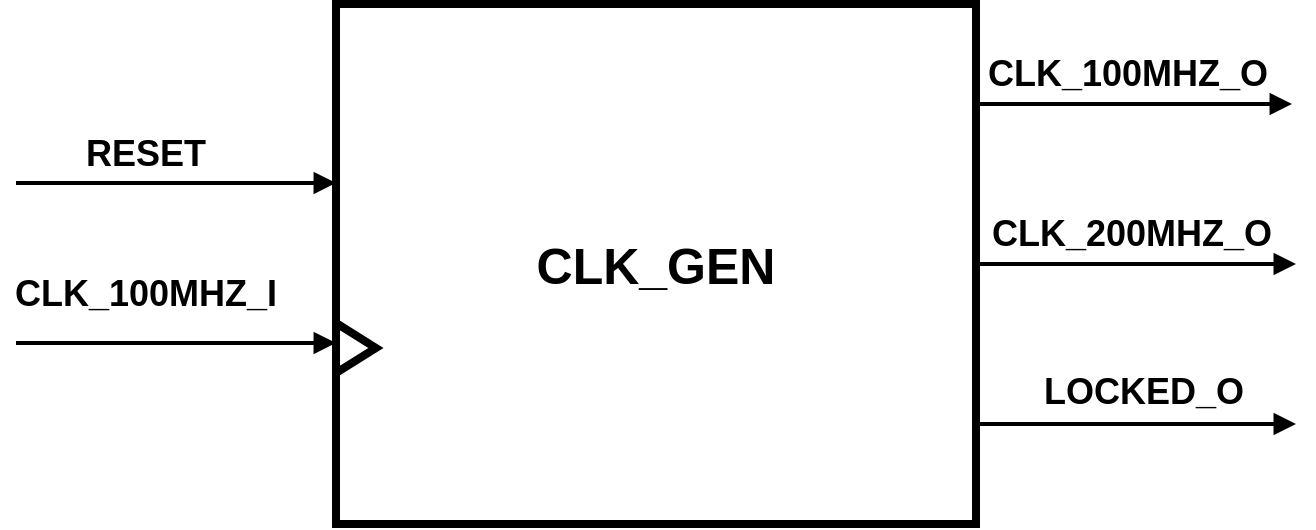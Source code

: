 <mxfile version="22.1.2" type="device">
  <diagram name="Page-1" id="cgDsWB1rKClHpi1VydO6">
    <mxGraphModel dx="1434" dy="884" grid="1" gridSize="10" guides="1" tooltips="1" connect="1" arrows="1" fold="1" page="1" pageScale="1" pageWidth="850" pageHeight="1100" math="0" shadow="0">
      <root>
        <mxCell id="0" />
        <mxCell id="1" parent="0" />
        <mxCell id="3odqVGsFfWHq_DNa3oB1-1" value="&lt;font size=&quot;1&quot; style=&quot;&quot;&gt;&lt;b style=&quot;font-size: 25px;&quot;&gt;CLK_GEN&lt;/b&gt;&lt;/font&gt;" style="rounded=0;whiteSpace=wrap;html=1;strokeWidth=4;" vertex="1" parent="1">
          <mxGeometry x="240" y="230" width="320" height="260" as="geometry" />
        </mxCell>
        <mxCell id="3odqVGsFfWHq_DNa3oB1-2" value="" style="endArrow=block;html=1;strokeWidth=2;endFill=1;rounded=0;" edge="1" parent="1">
          <mxGeometry width="50" height="50" relative="1" as="geometry">
            <mxPoint x="80" y="399.5" as="sourcePoint" />
            <mxPoint x="240" y="399.5" as="targetPoint" />
          </mxGeometry>
        </mxCell>
        <mxCell id="3odqVGsFfWHq_DNa3oB1-3" value="" style="endArrow=block;html=1;strokeWidth=2;endFill=1;rounded=0;" edge="1" parent="1">
          <mxGeometry width="50" height="50" relative="1" as="geometry">
            <mxPoint x="80" y="319.5" as="sourcePoint" />
            <mxPoint x="240" y="319.5" as="targetPoint" />
          </mxGeometry>
        </mxCell>
        <mxCell id="3odqVGsFfWHq_DNa3oB1-4" value="&lt;font size=&quot;1&quot; style=&quot;&quot;&gt;&lt;b style=&quot;font-size: 18px;&quot;&gt;RESET&lt;/b&gt;&lt;/font&gt;" style="text;html=1;strokeColor=none;fillColor=none;align=center;verticalAlign=middle;whiteSpace=wrap;rounded=0;fontSize=16;" vertex="1" parent="1">
          <mxGeometry x="110" y="289.5" width="70" height="30" as="geometry" />
        </mxCell>
        <mxCell id="3odqVGsFfWHq_DNa3oB1-5" value="&lt;b style=&quot;border-color: var(--border-color); font-size: 18px;&quot;&gt;CLK_100MHZ_I&lt;/b&gt;" style="text;html=1;strokeColor=none;fillColor=none;align=center;verticalAlign=middle;whiteSpace=wrap;rounded=0;fontSize=16;" vertex="1" parent="1">
          <mxGeometry x="110" y="359.5" width="70" height="30" as="geometry" />
        </mxCell>
        <mxCell id="3odqVGsFfWHq_DNa3oB1-6" value="" style="triangle;whiteSpace=wrap;html=1;strokeWidth=4;" vertex="1" parent="1">
          <mxGeometry x="240" y="389.5" width="20" height="25" as="geometry" />
        </mxCell>
        <mxCell id="3odqVGsFfWHq_DNa3oB1-11" value="" style="endArrow=block;html=1;strokeWidth=2;endFill=1;rounded=0;" edge="1" parent="1">
          <mxGeometry width="50" height="50" relative="1" as="geometry">
            <mxPoint x="558" y="280" as="sourcePoint" />
            <mxPoint x="718" y="280" as="targetPoint" />
          </mxGeometry>
        </mxCell>
        <mxCell id="3odqVGsFfWHq_DNa3oB1-12" value="&lt;b style=&quot;border-color: var(--border-color); font-size: 18px;&quot;&gt;CLK_100MHZ_O&lt;/b&gt;" style="text;html=1;strokeColor=none;fillColor=none;align=center;verticalAlign=middle;whiteSpace=wrap;rounded=0;fontSize=16;" vertex="1" parent="1">
          <mxGeometry x="601" y="250" width="70" height="30" as="geometry" />
        </mxCell>
        <mxCell id="3odqVGsFfWHq_DNa3oB1-13" value="" style="endArrow=block;html=1;strokeWidth=2;endFill=1;rounded=0;" edge="1" parent="1">
          <mxGeometry width="50" height="50" relative="1" as="geometry">
            <mxPoint x="560" y="440" as="sourcePoint" />
            <mxPoint x="720" y="440" as="targetPoint" />
          </mxGeometry>
        </mxCell>
        <mxCell id="3odqVGsFfWHq_DNa3oB1-14" value="&lt;b style=&quot;border-color: var(--border-color); font-size: 18px;&quot;&gt;LOCKED_O&lt;/b&gt;" style="text;html=1;strokeColor=none;fillColor=none;align=center;verticalAlign=middle;whiteSpace=wrap;rounded=0;fontSize=16;" vertex="1" parent="1">
          <mxGeometry x="609" y="409" width="70" height="30" as="geometry" />
        </mxCell>
        <mxCell id="3odqVGsFfWHq_DNa3oB1-21" value="" style="endArrow=block;html=1;strokeWidth=2;endFill=1;rounded=0;" edge="1" parent="1">
          <mxGeometry width="50" height="50" relative="1" as="geometry">
            <mxPoint x="560" y="360" as="sourcePoint" />
            <mxPoint x="720" y="360" as="targetPoint" />
          </mxGeometry>
        </mxCell>
        <mxCell id="3odqVGsFfWHq_DNa3oB1-22" value="&lt;b style=&quot;border-color: var(--border-color); font-size: 18px;&quot;&gt;CLK_200MHZ_O&lt;/b&gt;" style="text;html=1;strokeColor=none;fillColor=none;align=center;verticalAlign=middle;whiteSpace=wrap;rounded=0;fontSize=16;" vertex="1" parent="1">
          <mxGeometry x="603" y="330" width="70" height="30" as="geometry" />
        </mxCell>
      </root>
    </mxGraphModel>
  </diagram>
</mxfile>
